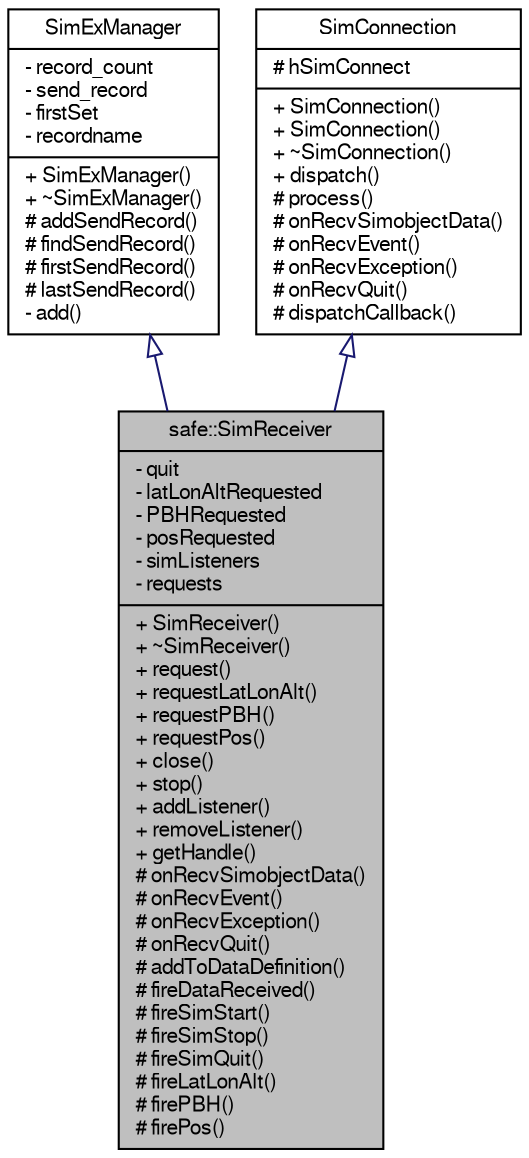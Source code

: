 digraph "safe::SimReceiver"
{
  bgcolor="transparent";
  edge [fontname="FreeSans",fontsize="10",labelfontname="FreeSans",labelfontsize="10"];
  node [fontname="FreeSans",fontsize="10",shape=record];
  Node1 [label="{safe::SimReceiver\n|- quit\l- latLonAltRequested\l- PBHRequested\l- posRequested\l- simListeners\l- requests\l|+ SimReceiver()\l+ ~SimReceiver()\l+ request()\l+ requestLatLonAlt()\l+ requestPBH()\l+ requestPos()\l+ close()\l+ stop()\l+ addListener()\l+ removeListener()\l+ getHandle()\l# onRecvSimobjectData()\l# onRecvEvent()\l# onRecvException()\l# onRecvQuit()\l# addToDataDefinition()\l# fireDataReceived()\l# fireSimStart()\l# fireSimStop()\l# fireSimQuit()\l# fireLatLonAlt()\l# firePBH()\l# firePos()\l}",height=0.2,width=0.4,color="black", fillcolor="grey75", style="filled" fontcolor="black"];
  Node2 -> Node1 [dir="back",color="midnightblue",fontsize="10",style="solid",arrowtail="onormal",fontname="FreeSans"];
  Node2 [label="{SimExManager\n|- record_count\l- send_record\l- firstSet\l- recordname\l|+ SimExManager()\l+ ~SimExManager()\l# addSendRecord()\l# findSendRecord()\l# firstSendRecord()\l# lastSendRecord()\l- add()\l}",height=0.2,width=0.4,color="black",URL="$classSimExManager.html"];
  Node3 -> Node1 [dir="back",color="midnightblue",fontsize="10",style="solid",arrowtail="onormal",fontname="FreeSans"];
  Node3 [label="{SimConnection\n|# hSimConnect\l|+ SimConnection()\l+ SimConnection()\l+ ~SimConnection()\l+ dispatch()\l# process()\l# onRecvSimobjectData()\l# onRecvEvent()\l# onRecvException()\l# onRecvQuit()\l# dispatchCallback()\l}",height=0.2,width=0.4,color="black",URL="$classSimConnection.html"];
}

